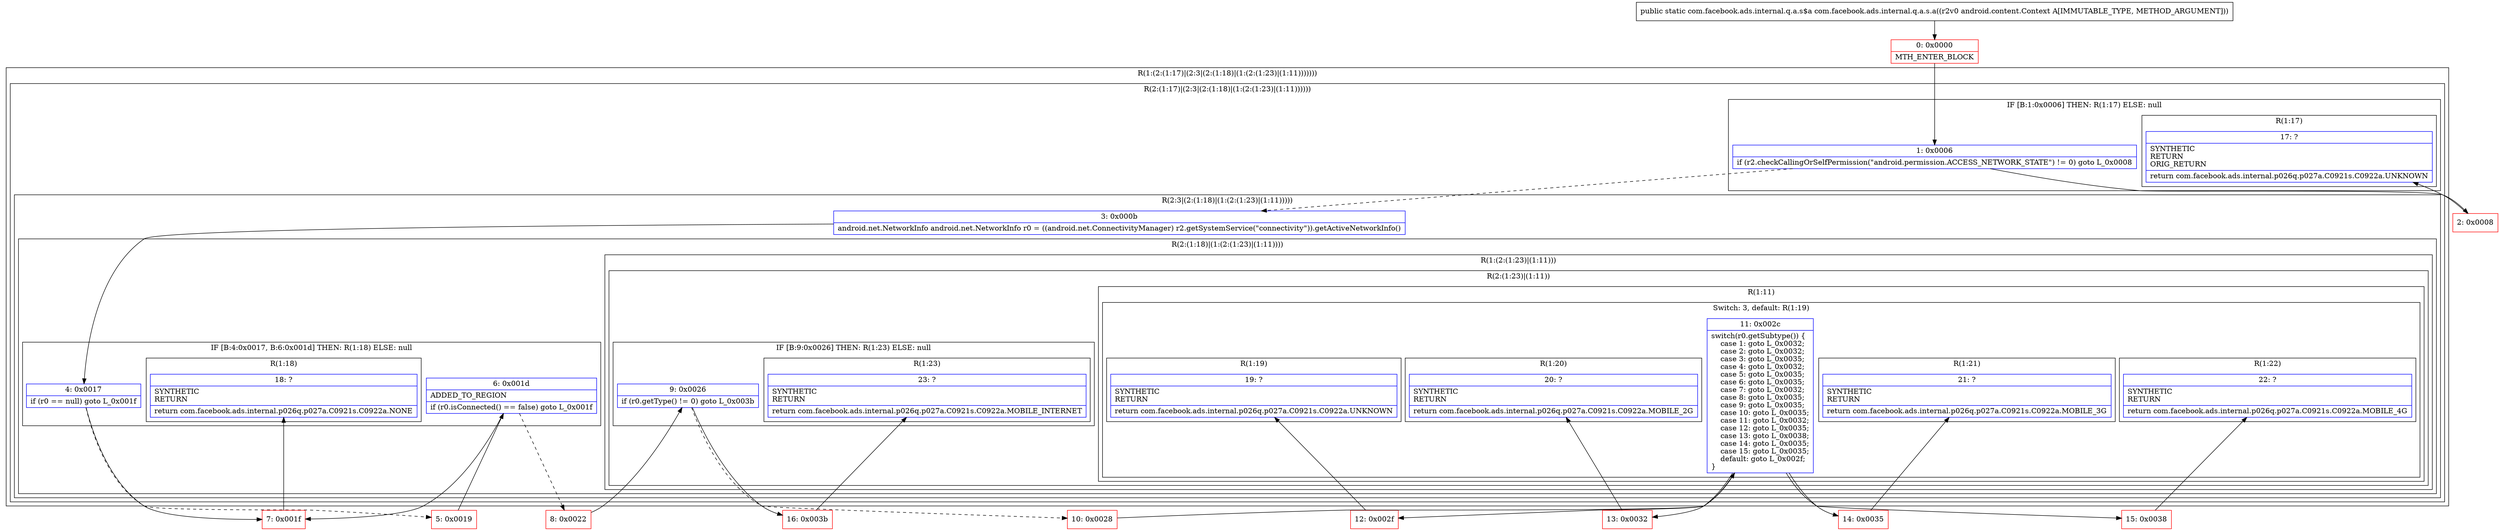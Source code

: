 digraph "CFG forcom.facebook.ads.internal.q.a.s.a(Landroid\/content\/Context;)Lcom\/facebook\/ads\/internal\/q\/a\/s$a;" {
subgraph cluster_Region_1904344738 {
label = "R(1:(2:(1:17)|(2:3|(2:(1:18)|(1:(2:(1:23)|(1:11)))))))";
node [shape=record,color=blue];
subgraph cluster_Region_1622177684 {
label = "R(2:(1:17)|(2:3|(2:(1:18)|(1:(2:(1:23)|(1:11))))))";
node [shape=record,color=blue];
subgraph cluster_IfRegion_1602202502 {
label = "IF [B:1:0x0006] THEN: R(1:17) ELSE: null";
node [shape=record,color=blue];
Node_1 [shape=record,label="{1\:\ 0x0006|if (r2.checkCallingOrSelfPermission(\"android.permission.ACCESS_NETWORK_STATE\") != 0) goto L_0x0008\l}"];
subgraph cluster_Region_1744299516 {
label = "R(1:17)";
node [shape=record,color=blue];
Node_17 [shape=record,label="{17\:\ ?|SYNTHETIC\lRETURN\lORIG_RETURN\l|return com.facebook.ads.internal.p026q.p027a.C0921s.C0922a.UNKNOWN\l}"];
}
}
subgraph cluster_Region_2054602640 {
label = "R(2:3|(2:(1:18)|(1:(2:(1:23)|(1:11)))))";
node [shape=record,color=blue];
Node_3 [shape=record,label="{3\:\ 0x000b|android.net.NetworkInfo android.net.NetworkInfo r0 = ((android.net.ConnectivityManager) r2.getSystemService(\"connectivity\")).getActiveNetworkInfo()\l}"];
subgraph cluster_Region_436040526 {
label = "R(2:(1:18)|(1:(2:(1:23)|(1:11))))";
node [shape=record,color=blue];
subgraph cluster_IfRegion_1102154279 {
label = "IF [B:4:0x0017, B:6:0x001d] THEN: R(1:18) ELSE: null";
node [shape=record,color=blue];
Node_4 [shape=record,label="{4\:\ 0x0017|if (r0 == null) goto L_0x001f\l}"];
Node_6 [shape=record,label="{6\:\ 0x001d|ADDED_TO_REGION\l|if (r0.isConnected() == false) goto L_0x001f\l}"];
subgraph cluster_Region_2048043826 {
label = "R(1:18)";
node [shape=record,color=blue];
Node_18 [shape=record,label="{18\:\ ?|SYNTHETIC\lRETURN\l|return com.facebook.ads.internal.p026q.p027a.C0921s.C0922a.NONE\l}"];
}
}
subgraph cluster_Region_1477643373 {
label = "R(1:(2:(1:23)|(1:11)))";
node [shape=record,color=blue];
subgraph cluster_Region_1297046 {
label = "R(2:(1:23)|(1:11))";
node [shape=record,color=blue];
subgraph cluster_IfRegion_238829433 {
label = "IF [B:9:0x0026] THEN: R(1:23) ELSE: null";
node [shape=record,color=blue];
Node_9 [shape=record,label="{9\:\ 0x0026|if (r0.getType() != 0) goto L_0x003b\l}"];
subgraph cluster_Region_1921429209 {
label = "R(1:23)";
node [shape=record,color=blue];
Node_23 [shape=record,label="{23\:\ ?|SYNTHETIC\lRETURN\l|return com.facebook.ads.internal.p026q.p027a.C0921s.C0922a.MOBILE_INTERNET\l}"];
}
}
subgraph cluster_Region_497205376 {
label = "R(1:11)";
node [shape=record,color=blue];
subgraph cluster_SwitchRegion_2117419363 {
label = "Switch: 3, default: R(1:19)";
node [shape=record,color=blue];
Node_11 [shape=record,label="{11\:\ 0x002c|switch(r0.getSubtype()) \{\l    case 1: goto L_0x0032;\l    case 2: goto L_0x0032;\l    case 3: goto L_0x0035;\l    case 4: goto L_0x0032;\l    case 5: goto L_0x0035;\l    case 6: goto L_0x0035;\l    case 7: goto L_0x0032;\l    case 8: goto L_0x0035;\l    case 9: goto L_0x0035;\l    case 10: goto L_0x0035;\l    case 11: goto L_0x0032;\l    case 12: goto L_0x0035;\l    case 13: goto L_0x0038;\l    case 14: goto L_0x0035;\l    case 15: goto L_0x0035;\l    default: goto L_0x002f;\l\}\l}"];
subgraph cluster_Region_1569900349 {
label = "R(1:20)";
node [shape=record,color=blue];
Node_20 [shape=record,label="{20\:\ ?|SYNTHETIC\lRETURN\l|return com.facebook.ads.internal.p026q.p027a.C0921s.C0922a.MOBILE_2G\l}"];
}
subgraph cluster_Region_1129046371 {
label = "R(1:21)";
node [shape=record,color=blue];
Node_21 [shape=record,label="{21\:\ ?|SYNTHETIC\lRETURN\l|return com.facebook.ads.internal.p026q.p027a.C0921s.C0922a.MOBILE_3G\l}"];
}
subgraph cluster_Region_75268021 {
label = "R(1:22)";
node [shape=record,color=blue];
Node_22 [shape=record,label="{22\:\ ?|SYNTHETIC\lRETURN\l|return com.facebook.ads.internal.p026q.p027a.C0921s.C0922a.MOBILE_4G\l}"];
}
subgraph cluster_Region_256969082 {
label = "R(1:19)";
node [shape=record,color=blue];
Node_19 [shape=record,label="{19\:\ ?|SYNTHETIC\lRETURN\l|return com.facebook.ads.internal.p026q.p027a.C0921s.C0922a.UNKNOWN\l}"];
}
}
}
}
}
}
}
}
}
Node_0 [shape=record,color=red,label="{0\:\ 0x0000|MTH_ENTER_BLOCK\l}"];
Node_2 [shape=record,color=red,label="{2\:\ 0x0008}"];
Node_5 [shape=record,color=red,label="{5\:\ 0x0019}"];
Node_7 [shape=record,color=red,label="{7\:\ 0x001f}"];
Node_8 [shape=record,color=red,label="{8\:\ 0x0022}"];
Node_10 [shape=record,color=red,label="{10\:\ 0x0028}"];
Node_12 [shape=record,color=red,label="{12\:\ 0x002f}"];
Node_13 [shape=record,color=red,label="{13\:\ 0x0032}"];
Node_14 [shape=record,color=red,label="{14\:\ 0x0035}"];
Node_15 [shape=record,color=red,label="{15\:\ 0x0038}"];
Node_16 [shape=record,color=red,label="{16\:\ 0x003b}"];
MethodNode[shape=record,label="{public static com.facebook.ads.internal.q.a.s$a com.facebook.ads.internal.q.a.s.a((r2v0 android.content.Context A[IMMUTABLE_TYPE, METHOD_ARGUMENT])) }"];
MethodNode -> Node_0;
Node_1 -> Node_2;
Node_1 -> Node_3[style=dashed];
Node_3 -> Node_4;
Node_4 -> Node_5[style=dashed];
Node_4 -> Node_7;
Node_6 -> Node_7;
Node_6 -> Node_8[style=dashed];
Node_9 -> Node_10[style=dashed];
Node_9 -> Node_16;
Node_11 -> Node_12;
Node_11 -> Node_13;
Node_11 -> Node_14;
Node_11 -> Node_15;
Node_0 -> Node_1;
Node_2 -> Node_17;
Node_5 -> Node_6;
Node_7 -> Node_18;
Node_8 -> Node_9;
Node_10 -> Node_11;
Node_12 -> Node_19;
Node_13 -> Node_20;
Node_14 -> Node_21;
Node_15 -> Node_22;
Node_16 -> Node_23;
}

